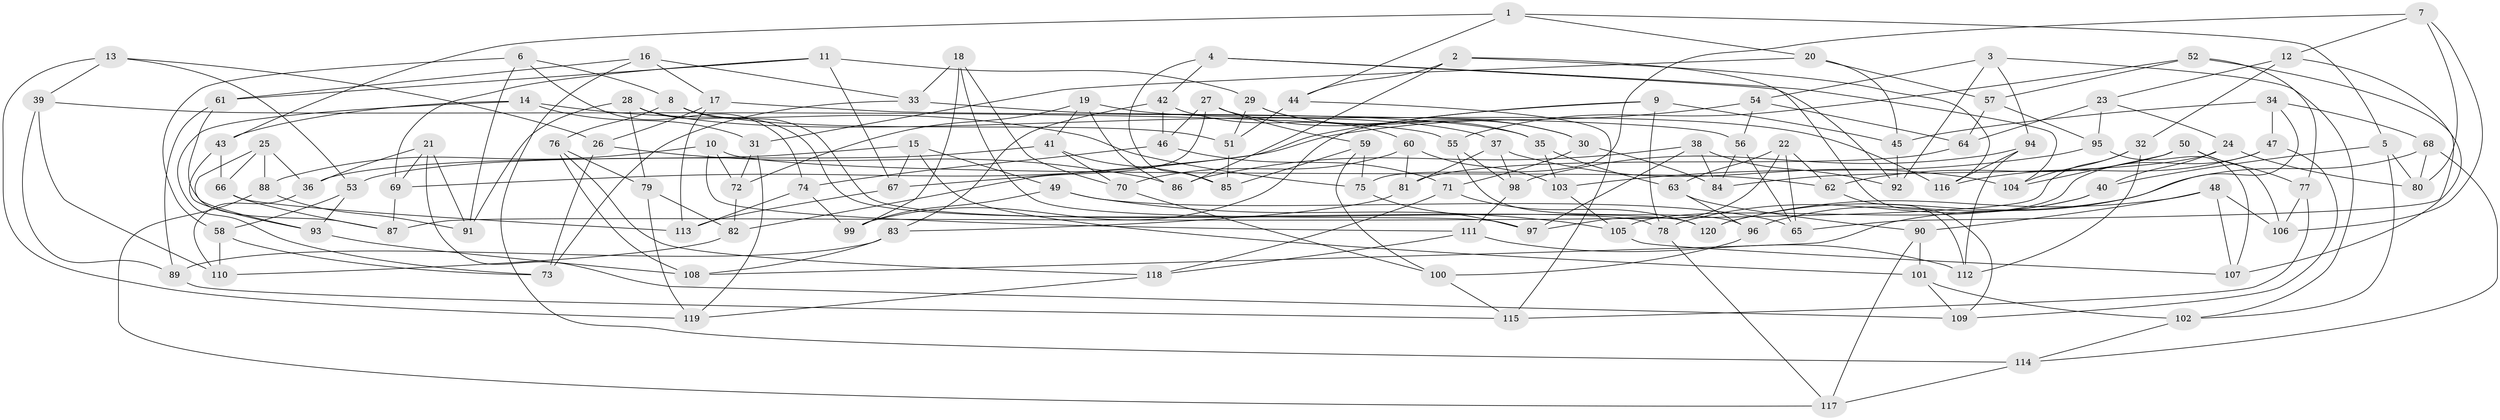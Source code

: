 // coarse degree distribution, {3: 0.08333333333333333, 4: 0.2777777777777778, 9: 0.1388888888888889, 7: 0.1388888888888889, 8: 0.08333333333333333, 5: 0.1388888888888889, 6: 0.08333333333333333, 12: 0.05555555555555555}
// Generated by graph-tools (version 1.1) at 2025/03/03/04/25 22:03:37]
// undirected, 120 vertices, 240 edges
graph export_dot {
graph [start="1"]
  node [color=gray90,style=filled];
  1;
  2;
  3;
  4;
  5;
  6;
  7;
  8;
  9;
  10;
  11;
  12;
  13;
  14;
  15;
  16;
  17;
  18;
  19;
  20;
  21;
  22;
  23;
  24;
  25;
  26;
  27;
  28;
  29;
  30;
  31;
  32;
  33;
  34;
  35;
  36;
  37;
  38;
  39;
  40;
  41;
  42;
  43;
  44;
  45;
  46;
  47;
  48;
  49;
  50;
  51;
  52;
  53;
  54;
  55;
  56;
  57;
  58;
  59;
  60;
  61;
  62;
  63;
  64;
  65;
  66;
  67;
  68;
  69;
  70;
  71;
  72;
  73;
  74;
  75;
  76;
  77;
  78;
  79;
  80;
  81;
  82;
  83;
  84;
  85;
  86;
  87;
  88;
  89;
  90;
  91;
  92;
  93;
  94;
  95;
  96;
  97;
  98;
  99;
  100;
  101;
  102;
  103;
  104;
  105;
  106;
  107;
  108;
  109;
  110;
  111;
  112;
  113;
  114;
  115;
  116;
  117;
  118;
  119;
  120;
  1 -- 44;
  1 -- 5;
  1 -- 43;
  1 -- 20;
  2 -- 109;
  2 -- 86;
  2 -- 116;
  2 -- 44;
  3 -- 54;
  3 -- 102;
  3 -- 92;
  3 -- 94;
  4 -- 85;
  4 -- 42;
  4 -- 92;
  4 -- 104;
  5 -- 40;
  5 -- 80;
  5 -- 102;
  6 -- 91;
  6 -- 8;
  6 -- 74;
  6 -- 58;
  7 -- 80;
  7 -- 75;
  7 -- 106;
  7 -- 12;
  8 -- 76;
  8 -- 120;
  8 -- 51;
  9 -- 67;
  9 -- 78;
  9 -- 99;
  9 -- 45;
  10 -- 111;
  10 -- 62;
  10 -- 72;
  10 -- 88;
  11 -- 67;
  11 -- 29;
  11 -- 61;
  11 -- 69;
  12 -- 65;
  12 -- 32;
  12 -- 23;
  13 -- 39;
  13 -- 119;
  13 -- 26;
  13 -- 53;
  14 -- 75;
  14 -- 43;
  14 -- 31;
  14 -- 73;
  15 -- 67;
  15 -- 101;
  15 -- 49;
  15 -- 36;
  16 -- 114;
  16 -- 61;
  16 -- 17;
  16 -- 33;
  17 -- 56;
  17 -- 26;
  17 -- 113;
  18 -- 97;
  18 -- 70;
  18 -- 33;
  18 -- 99;
  19 -- 86;
  19 -- 41;
  19 -- 72;
  19 -- 116;
  20 -- 31;
  20 -- 45;
  20 -- 57;
  21 -- 36;
  21 -- 109;
  21 -- 91;
  21 -- 69;
  22 -- 65;
  22 -- 62;
  22 -- 63;
  22 -- 97;
  23 -- 64;
  23 -- 24;
  23 -- 95;
  24 -- 84;
  24 -- 80;
  24 -- 40;
  25 -- 93;
  25 -- 66;
  25 -- 36;
  25 -- 88;
  26 -- 73;
  26 -- 86;
  27 -- 82;
  27 -- 59;
  27 -- 30;
  27 -- 46;
  28 -- 79;
  28 -- 91;
  28 -- 78;
  28 -- 37;
  29 -- 35;
  29 -- 30;
  29 -- 51;
  30 -- 84;
  30 -- 71;
  31 -- 72;
  31 -- 119;
  32 -- 112;
  32 -- 87;
  32 -- 104;
  33 -- 73;
  33 -- 35;
  34 -- 47;
  34 -- 45;
  34 -- 108;
  34 -- 68;
  35 -- 63;
  35 -- 103;
  36 -- 110;
  37 -- 81;
  37 -- 98;
  37 -- 104;
  38 -- 97;
  38 -- 86;
  38 -- 92;
  38 -- 84;
  39 -- 110;
  39 -- 55;
  39 -- 89;
  40 -- 78;
  40 -- 96;
  41 -- 85;
  41 -- 53;
  41 -- 70;
  42 -- 83;
  42 -- 46;
  42 -- 60;
  43 -- 66;
  43 -- 93;
  44 -- 51;
  44 -- 115;
  45 -- 92;
  46 -- 71;
  46 -- 74;
  47 -- 116;
  47 -- 105;
  47 -- 109;
  48 -- 90;
  48 -- 107;
  48 -- 106;
  48 -- 120;
  49 -- 65;
  49 -- 99;
  49 -- 105;
  50 -- 77;
  50 -- 62;
  50 -- 106;
  50 -- 104;
  51 -- 85;
  52 -- 57;
  52 -- 77;
  52 -- 55;
  52 -- 107;
  53 -- 58;
  53 -- 93;
  54 -- 64;
  54 -- 69;
  54 -- 56;
  55 -- 96;
  55 -- 98;
  56 -- 84;
  56 -- 65;
  57 -- 95;
  57 -- 64;
  58 -- 73;
  58 -- 110;
  59 -- 85;
  59 -- 75;
  59 -- 100;
  60 -- 70;
  60 -- 103;
  60 -- 81;
  61 -- 87;
  61 -- 89;
  62 -- 112;
  63 -- 90;
  63 -- 96;
  64 -- 81;
  66 -- 87;
  66 -- 113;
  67 -- 113;
  68 -- 80;
  68 -- 114;
  68 -- 120;
  69 -- 87;
  70 -- 100;
  71 -- 120;
  71 -- 118;
  72 -- 82;
  74 -- 113;
  74 -- 99;
  75 -- 97;
  76 -- 108;
  76 -- 79;
  76 -- 118;
  77 -- 106;
  77 -- 115;
  78 -- 117;
  79 -- 82;
  79 -- 119;
  81 -- 83;
  82 -- 110;
  83 -- 89;
  83 -- 108;
  88 -- 91;
  88 -- 117;
  89 -- 115;
  90 -- 101;
  90 -- 117;
  93 -- 108;
  94 -- 98;
  94 -- 116;
  94 -- 112;
  95 -- 103;
  95 -- 107;
  96 -- 100;
  98 -- 111;
  100 -- 115;
  101 -- 102;
  101 -- 109;
  102 -- 114;
  103 -- 105;
  105 -- 107;
  111 -- 112;
  111 -- 118;
  114 -- 117;
  118 -- 119;
}
